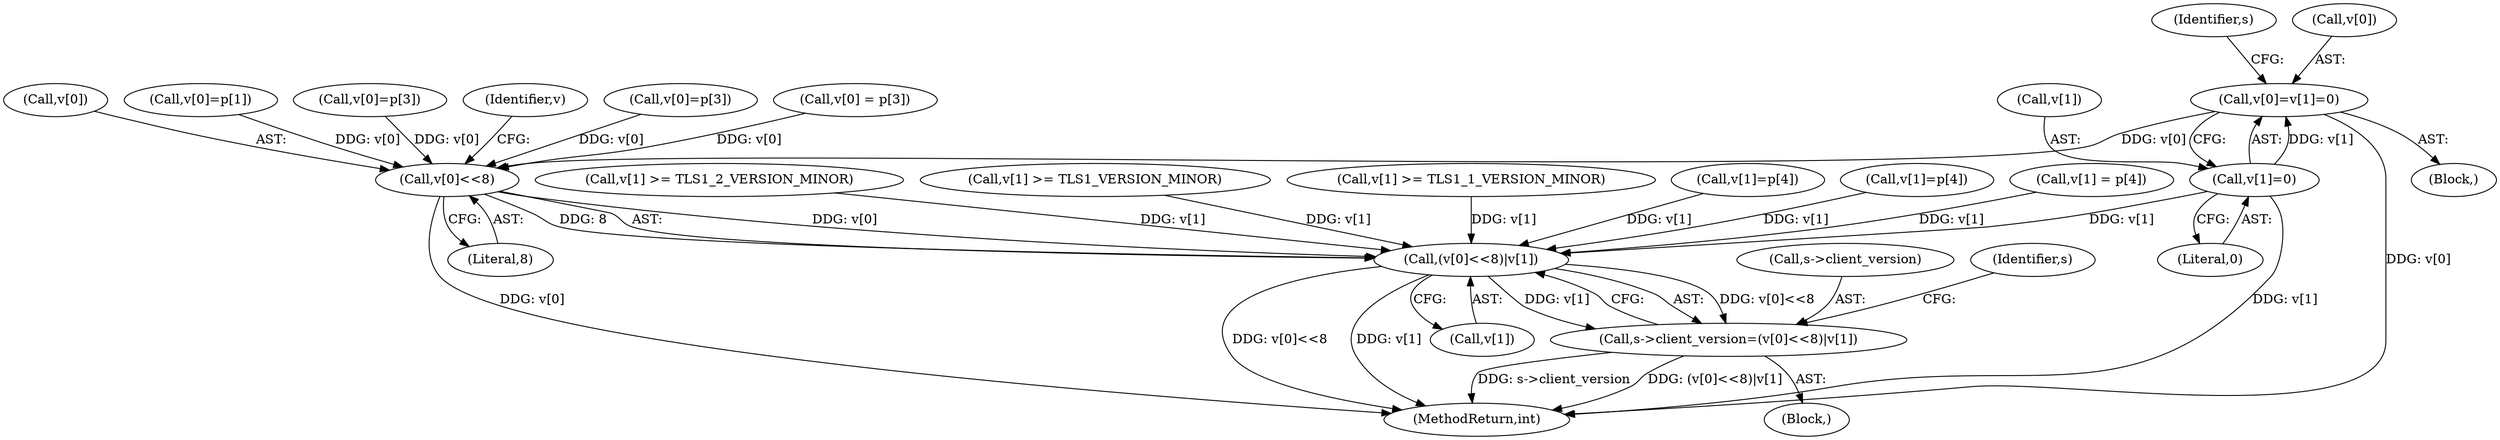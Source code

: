 digraph "0_openssl_6ce9687b5aba5391fc0de50e18779eb676d0e04d@array" {
"1000183" [label="(Call,v[0]=v[1]=0)"];
"1000187" [label="(Call,v[1]=0)"];
"1001192" [label="(Call,v[0]<<8)"];
"1001191" [label="(Call,(v[0]<<8)|v[1])"];
"1001187" [label="(Call,s->client_version=(v[0]<<8)|v[1])"];
"1001066" [label="(Block,)"];
"1001192" [label="(Call,v[0]<<8)"];
"1000191" [label="(Literal,0)"];
"1001193" [label="(Call,v[0])"];
"1000519" [label="(Call,v[1] >= TLS1_2_VERSION_MINOR)"];
"1001188" [label="(Call,s->client_version)"];
"1000195" [label="(Identifier,s)"];
"1000467" [label="(Call,v[0]=p[1])"];
"1000277" [label="(Call,v[0]=p[3])"];
"1000511" [label="(Call,v[1] >= TLS1_VERSION_MINOR)"];
"1001196" [label="(Literal,8)"];
"1000542" [label="(Call,v[1] >= TLS1_1_VERSION_MINOR)"];
"1001246" [label="(MethodReturn,int)"];
"1000187" [label="(Call,v[1]=0)"];
"1001191" [label="(Call,(v[0]<<8)|v[1])"];
"1001198" [label="(Identifier,v)"];
"1000252" [label="(Call,v[1]=p[4])"];
"1000245" [label="(Call,v[0]=p[3])"];
"1000188" [label="(Call,v[1])"];
"1001197" [label="(Call,v[1])"];
"1001202" [label="(Identifier,s)"];
"1001187" [label="(Call,s->client_version=(v[0]<<8)|v[1])"];
"1000722" [label="(Call,v[0] = p[3])"];
"1000182" [label="(Block,)"];
"1000284" [label="(Call,v[1]=p[4])"];
"1000184" [label="(Call,v[0])"];
"1000183" [label="(Call,v[0]=v[1]=0)"];
"1000729" [label="(Call,v[1] = p[4])"];
"1000183" -> "1000182"  [label="AST: "];
"1000183" -> "1000187"  [label="CFG: "];
"1000184" -> "1000183"  [label="AST: "];
"1000187" -> "1000183"  [label="AST: "];
"1000195" -> "1000183"  [label="CFG: "];
"1000183" -> "1001246"  [label="DDG: v[0]"];
"1000187" -> "1000183"  [label="DDG: v[1]"];
"1000183" -> "1001192"  [label="DDG: v[0]"];
"1000187" -> "1000191"  [label="CFG: "];
"1000188" -> "1000187"  [label="AST: "];
"1000191" -> "1000187"  [label="AST: "];
"1000187" -> "1001246"  [label="DDG: v[1]"];
"1000187" -> "1001191"  [label="DDG: v[1]"];
"1001192" -> "1001191"  [label="AST: "];
"1001192" -> "1001196"  [label="CFG: "];
"1001193" -> "1001192"  [label="AST: "];
"1001196" -> "1001192"  [label="AST: "];
"1001198" -> "1001192"  [label="CFG: "];
"1001192" -> "1001246"  [label="DDG: v[0]"];
"1001192" -> "1001191"  [label="DDG: v[0]"];
"1001192" -> "1001191"  [label="DDG: 8"];
"1000467" -> "1001192"  [label="DDG: v[0]"];
"1000277" -> "1001192"  [label="DDG: v[0]"];
"1000722" -> "1001192"  [label="DDG: v[0]"];
"1000245" -> "1001192"  [label="DDG: v[0]"];
"1001191" -> "1001187"  [label="AST: "];
"1001191" -> "1001197"  [label="CFG: "];
"1001197" -> "1001191"  [label="AST: "];
"1001187" -> "1001191"  [label="CFG: "];
"1001191" -> "1001246"  [label="DDG: v[0]<<8"];
"1001191" -> "1001246"  [label="DDG: v[1]"];
"1001191" -> "1001187"  [label="DDG: v[0]<<8"];
"1001191" -> "1001187"  [label="DDG: v[1]"];
"1000284" -> "1001191"  [label="DDG: v[1]"];
"1000519" -> "1001191"  [label="DDG: v[1]"];
"1000252" -> "1001191"  [label="DDG: v[1]"];
"1000542" -> "1001191"  [label="DDG: v[1]"];
"1000511" -> "1001191"  [label="DDG: v[1]"];
"1000729" -> "1001191"  [label="DDG: v[1]"];
"1001187" -> "1001066"  [label="AST: "];
"1001188" -> "1001187"  [label="AST: "];
"1001202" -> "1001187"  [label="CFG: "];
"1001187" -> "1001246"  [label="DDG: s->client_version"];
"1001187" -> "1001246"  [label="DDG: (v[0]<<8)|v[1]"];
}
